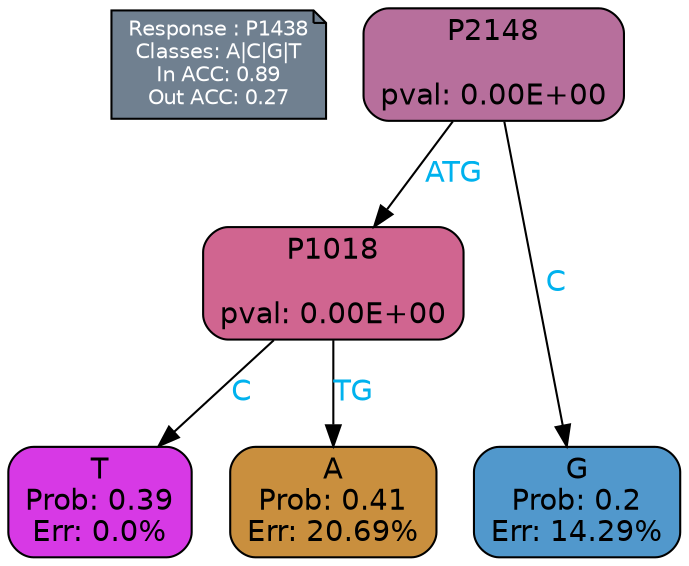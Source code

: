 digraph Tree {
node [shape=box, style="filled, rounded", color="black", fontname=helvetica] ;
graph [ranksep=equally, splines=polylines, bgcolor=transparent, dpi=600] ;
edge [fontname=helvetica] ;
LEGEND [label="Response : P1438
Classes: A|C|G|T
In ACC: 0.89
Out ACC: 0.27
",shape=note,align=left,style=filled,fillcolor="slategray",fontcolor="white",fontsize=10];1 [label="P2148

pval: 0.00E+00", fillcolor="#b76f9c"] ;
2 [label="P1018

pval: 0.00E+00", fillcolor="#d06590"] ;
3 [label="T
Prob: 0.39
Err: 0.0%", fillcolor="#d739e5"] ;
4 [label="A
Prob: 0.41
Err: 20.69%", fillcolor="#c98f3e"] ;
5 [label="G
Prob: 0.2
Err: 14.29%", fillcolor="#5198cc"] ;
1 -> 2 [label="ATG",fontcolor=deepskyblue2] ;
1 -> 5 [label="C",fontcolor=deepskyblue2] ;
2 -> 3 [label="C",fontcolor=deepskyblue2] ;
2 -> 4 [label="TG",fontcolor=deepskyblue2] ;
{rank = same; 3;4;5;}{rank = same; LEGEND;1;}}